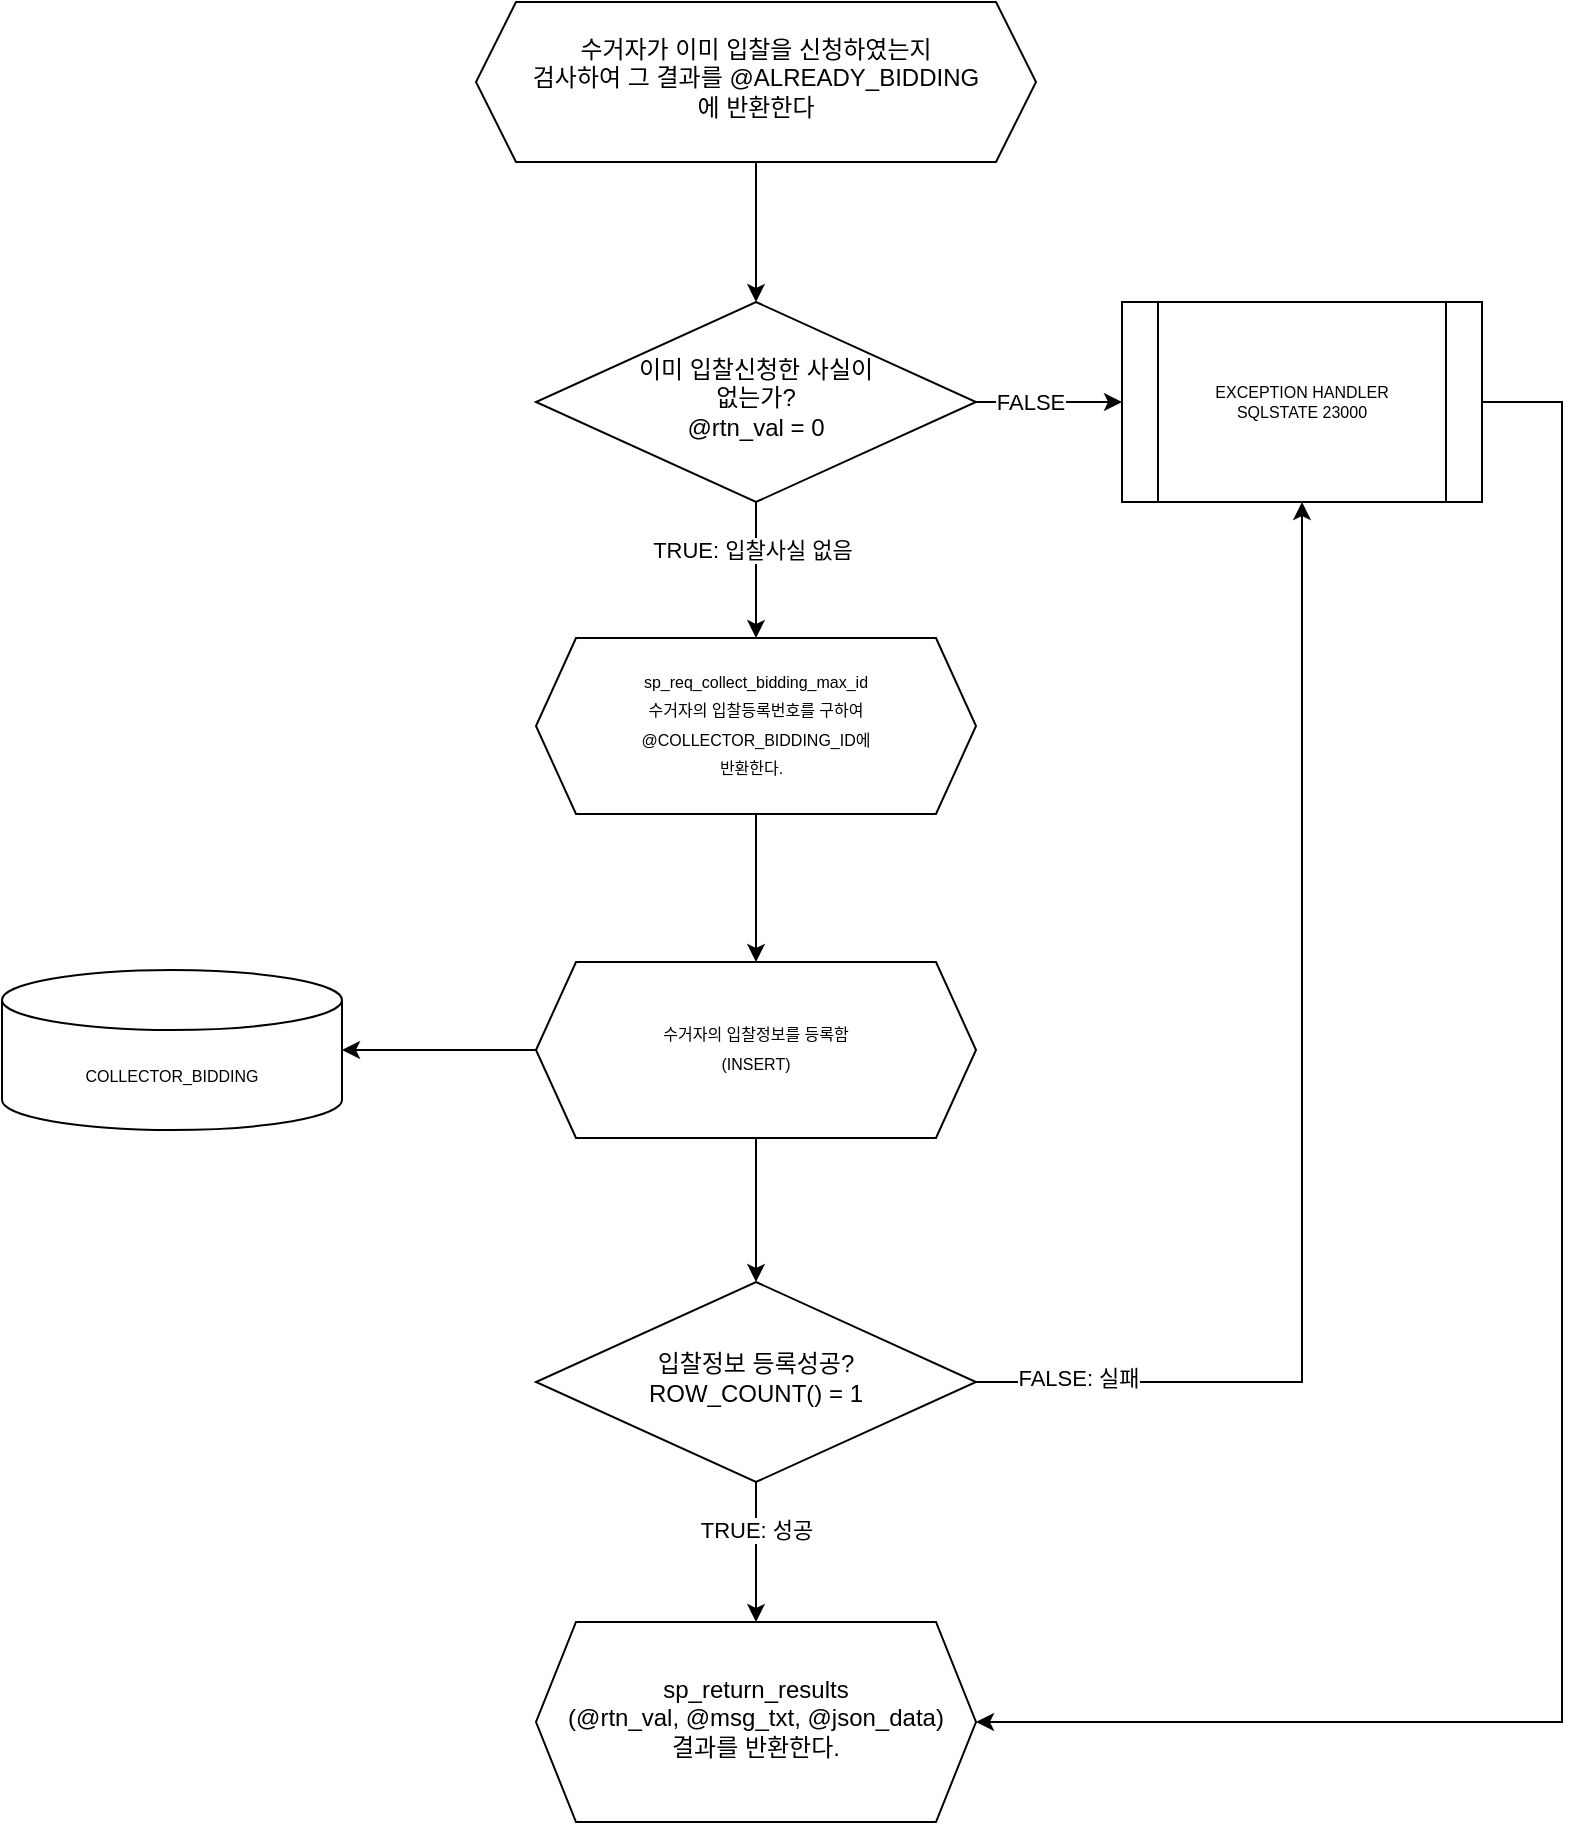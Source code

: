 <mxfile version="16.5.6" type="device"><diagram id="5-U5GQrKx4De8IffGInq" name="Page-1"><mxGraphModel dx="2833" dy="5717" grid="1" gridSize="10" guides="1" tooltips="1" connect="1" arrows="1" fold="1" page="1" pageScale="1" pageWidth="827" pageHeight="1169" math="0" shadow="0"><root><mxCell id="0"/><mxCell id="1" parent="0"/><mxCell id="DflL0X33gIR-mx3biRKd-3" value="" style="edgeStyle=orthogonalEdgeStyle;rounded=0;orthogonalLoop=1;jettySize=auto;html=1;fontSize=8;entryX=0.5;entryY=0;entryDx=0;entryDy=0;" edge="1" parent="1" source="DflL0X33gIR-mx3biRKd-4" target="DflL0X33gIR-mx3biRKd-5"><mxGeometry relative="1" as="geometry"/></mxCell><mxCell id="DflL0X33gIR-mx3biRKd-4" value="수거자가 이미 입찰을 신청하였는지&lt;br&gt;검사하여 그 결과를&amp;nbsp;@ALREADY_BIDDING&lt;br&gt;에 반환한다" style="shape=hexagon;perimeter=hexagonPerimeter2;whiteSpace=wrap;html=1;fixedSize=1;shadow=0;strokeWidth=1;spacing=6;spacingTop=-4;" vertex="1" parent="1"><mxGeometry x="-563" y="-3460" width="280" height="80" as="geometry"/></mxCell><mxCell id="DflL0X33gIR-mx3biRKd-7" value="" style="edgeStyle=orthogonalEdgeStyle;rounded=0;orthogonalLoop=1;jettySize=auto;html=1;" edge="1" parent="1" source="DflL0X33gIR-mx3biRKd-5" target="DflL0X33gIR-mx3biRKd-6"><mxGeometry relative="1" as="geometry"/></mxCell><mxCell id="DflL0X33gIR-mx3biRKd-8" value="TRUE: 입찰사실 없음" style="edgeLabel;html=1;align=center;verticalAlign=middle;resizable=0;points=[];" vertex="1" connectable="0" parent="DflL0X33gIR-mx3biRKd-7"><mxGeometry x="-0.298" y="-2" relative="1" as="geometry"><mxPoint as="offset"/></mxGeometry></mxCell><mxCell id="DflL0X33gIR-mx3biRKd-10" value="" style="edgeStyle=orthogonalEdgeStyle;rounded=0;orthogonalLoop=1;jettySize=auto;html=1;" edge="1" parent="1" source="DflL0X33gIR-mx3biRKd-5" target="DflL0X33gIR-mx3biRKd-9"><mxGeometry relative="1" as="geometry"><Array as="points"><mxPoint x="-290" y="-3260"/><mxPoint x="-290" y="-3260"/></Array></mxGeometry></mxCell><mxCell id="DflL0X33gIR-mx3biRKd-11" value="FALSE" style="edgeLabel;html=1;align=center;verticalAlign=middle;resizable=0;points=[];" vertex="1" connectable="0" parent="DflL0X33gIR-mx3biRKd-10"><mxGeometry x="-0.279" relative="1" as="geometry"><mxPoint as="offset"/></mxGeometry></mxCell><mxCell id="DflL0X33gIR-mx3biRKd-5" value="이미 입찰신청한 사실이&lt;br&gt;없는가?&lt;br&gt;@rtn_val = 0" style="rhombus;whiteSpace=wrap;html=1;shadow=0;strokeWidth=1;spacing=6;spacingTop=-4;" vertex="1" parent="1"><mxGeometry x="-533" y="-3310" width="220" height="100" as="geometry"/></mxCell><mxCell id="DflL0X33gIR-mx3biRKd-13" value="" style="edgeStyle=orthogonalEdgeStyle;rounded=0;orthogonalLoop=1;jettySize=auto;html=1;" edge="1" parent="1" source="DflL0X33gIR-mx3biRKd-6" target="DflL0X33gIR-mx3biRKd-12"><mxGeometry relative="1" as="geometry"/></mxCell><mxCell id="DflL0X33gIR-mx3biRKd-6" value="&lt;font style=&quot;font-size: 8px&quot;&gt;sp_req_collect_bidding_max_id&lt;br&gt;수거자의 입찰등록번호를 구하여&lt;br&gt;@COLLECTOR_BIDDING_ID에&lt;br&gt;반환한다.&amp;nbsp;&amp;nbsp;&lt;/font&gt;" style="shape=hexagon;perimeter=hexagonPerimeter2;whiteSpace=wrap;html=1;fixedSize=1;shadow=0;strokeWidth=1;spacing=6;spacingTop=-4;" vertex="1" parent="1"><mxGeometry x="-533" y="-3142" width="220" height="88" as="geometry"/></mxCell><mxCell id="DflL0X33gIR-mx3biRKd-23" style="edgeStyle=orthogonalEdgeStyle;rounded=0;orthogonalLoop=1;jettySize=auto;html=1;entryX=1;entryY=0.5;entryDx=0;entryDy=0;" edge="1" parent="1" source="DflL0X33gIR-mx3biRKd-9" target="DflL0X33gIR-mx3biRKd-18"><mxGeometry relative="1" as="geometry"><Array as="points"><mxPoint x="-20" y="-3260"/><mxPoint x="-20" y="-2600"/></Array></mxGeometry></mxCell><mxCell id="DflL0X33gIR-mx3biRKd-9" value="EXCEPTION HANDLER&lt;br&gt;SQLSTATE 23000" style="shape=process;whiteSpace=wrap;html=1;backgroundOutline=1;fontSize=8;" vertex="1" parent="1"><mxGeometry x="-240" y="-3310" width="180" height="100" as="geometry"/></mxCell><mxCell id="DflL0X33gIR-mx3biRKd-15" value="" style="edgeStyle=orthogonalEdgeStyle;rounded=0;orthogonalLoop=1;jettySize=auto;html=1;" edge="1" parent="1" source="DflL0X33gIR-mx3biRKd-12" target="DflL0X33gIR-mx3biRKd-14"><mxGeometry relative="1" as="geometry"/></mxCell><mxCell id="DflL0X33gIR-mx3biRKd-17" value="" style="edgeStyle=orthogonalEdgeStyle;rounded=0;orthogonalLoop=1;jettySize=auto;html=1;" edge="1" parent="1" source="DflL0X33gIR-mx3biRKd-12" target="DflL0X33gIR-mx3biRKd-16"><mxGeometry relative="1" as="geometry"/></mxCell><mxCell id="DflL0X33gIR-mx3biRKd-12" value="&lt;span style=&quot;font-size: 8px&quot;&gt;수거자의 입찰정보를 등록함&lt;br&gt;(INSERT)&lt;br&gt;&lt;/span&gt;" style="shape=hexagon;perimeter=hexagonPerimeter2;whiteSpace=wrap;html=1;fixedSize=1;shadow=0;strokeWidth=1;spacing=6;spacingTop=-4;" vertex="1" parent="1"><mxGeometry x="-533" y="-2980" width="220" height="88" as="geometry"/></mxCell><mxCell id="DflL0X33gIR-mx3biRKd-14" value="COLLECTOR_BIDDING" style="shape=cylinder3;whiteSpace=wrap;html=1;boundedLbl=1;backgroundOutline=1;size=15;fontSize=8;" vertex="1" parent="1"><mxGeometry x="-800" y="-2976" width="170" height="80" as="geometry"/></mxCell><mxCell id="DflL0X33gIR-mx3biRKd-19" value="" style="edgeStyle=orthogonalEdgeStyle;rounded=0;orthogonalLoop=1;jettySize=auto;html=1;" edge="1" parent="1" source="DflL0X33gIR-mx3biRKd-16" target="DflL0X33gIR-mx3biRKd-18"><mxGeometry relative="1" as="geometry"/></mxCell><mxCell id="DflL0X33gIR-mx3biRKd-20" value="TRUE: 성공" style="edgeLabel;html=1;align=center;verticalAlign=middle;resizable=0;points=[];" vertex="1" connectable="0" parent="DflL0X33gIR-mx3biRKd-19"><mxGeometry x="-0.333" relative="1" as="geometry"><mxPoint as="offset"/></mxGeometry></mxCell><mxCell id="DflL0X33gIR-mx3biRKd-21" style="edgeStyle=orthogonalEdgeStyle;rounded=0;orthogonalLoop=1;jettySize=auto;html=1;entryX=0.5;entryY=1;entryDx=0;entryDy=0;" edge="1" parent="1" source="DflL0X33gIR-mx3biRKd-16" target="DflL0X33gIR-mx3biRKd-9"><mxGeometry relative="1" as="geometry"/></mxCell><mxCell id="DflL0X33gIR-mx3biRKd-22" value="FALSE: 실패" style="edgeLabel;html=1;align=center;verticalAlign=middle;resizable=0;points=[];" vertex="1" connectable="0" parent="DflL0X33gIR-mx3biRKd-21"><mxGeometry x="-0.833" y="2" relative="1" as="geometry"><mxPoint as="offset"/></mxGeometry></mxCell><mxCell id="DflL0X33gIR-mx3biRKd-16" value="입찰정보 등록성공?&lt;br&gt;ROW_COUNT() = 1" style="rhombus;whiteSpace=wrap;html=1;shadow=0;strokeWidth=1;spacing=6;spacingTop=-4;" vertex="1" parent="1"><mxGeometry x="-533" y="-2820" width="220" height="100" as="geometry"/></mxCell><mxCell id="DflL0X33gIR-mx3biRKd-18" value="sp_return_results&lt;br&gt;(@rtn_val, @msg_txt, @json_data)&lt;br&gt;결과를 반환한다." style="shape=hexagon;perimeter=hexagonPerimeter2;whiteSpace=wrap;html=1;fixedSize=1;shadow=0;strokeWidth=1;spacing=6;spacingTop=-4;" vertex="1" parent="1"><mxGeometry x="-533" y="-2650" width="220" height="100" as="geometry"/></mxCell></root></mxGraphModel></diagram></mxfile>